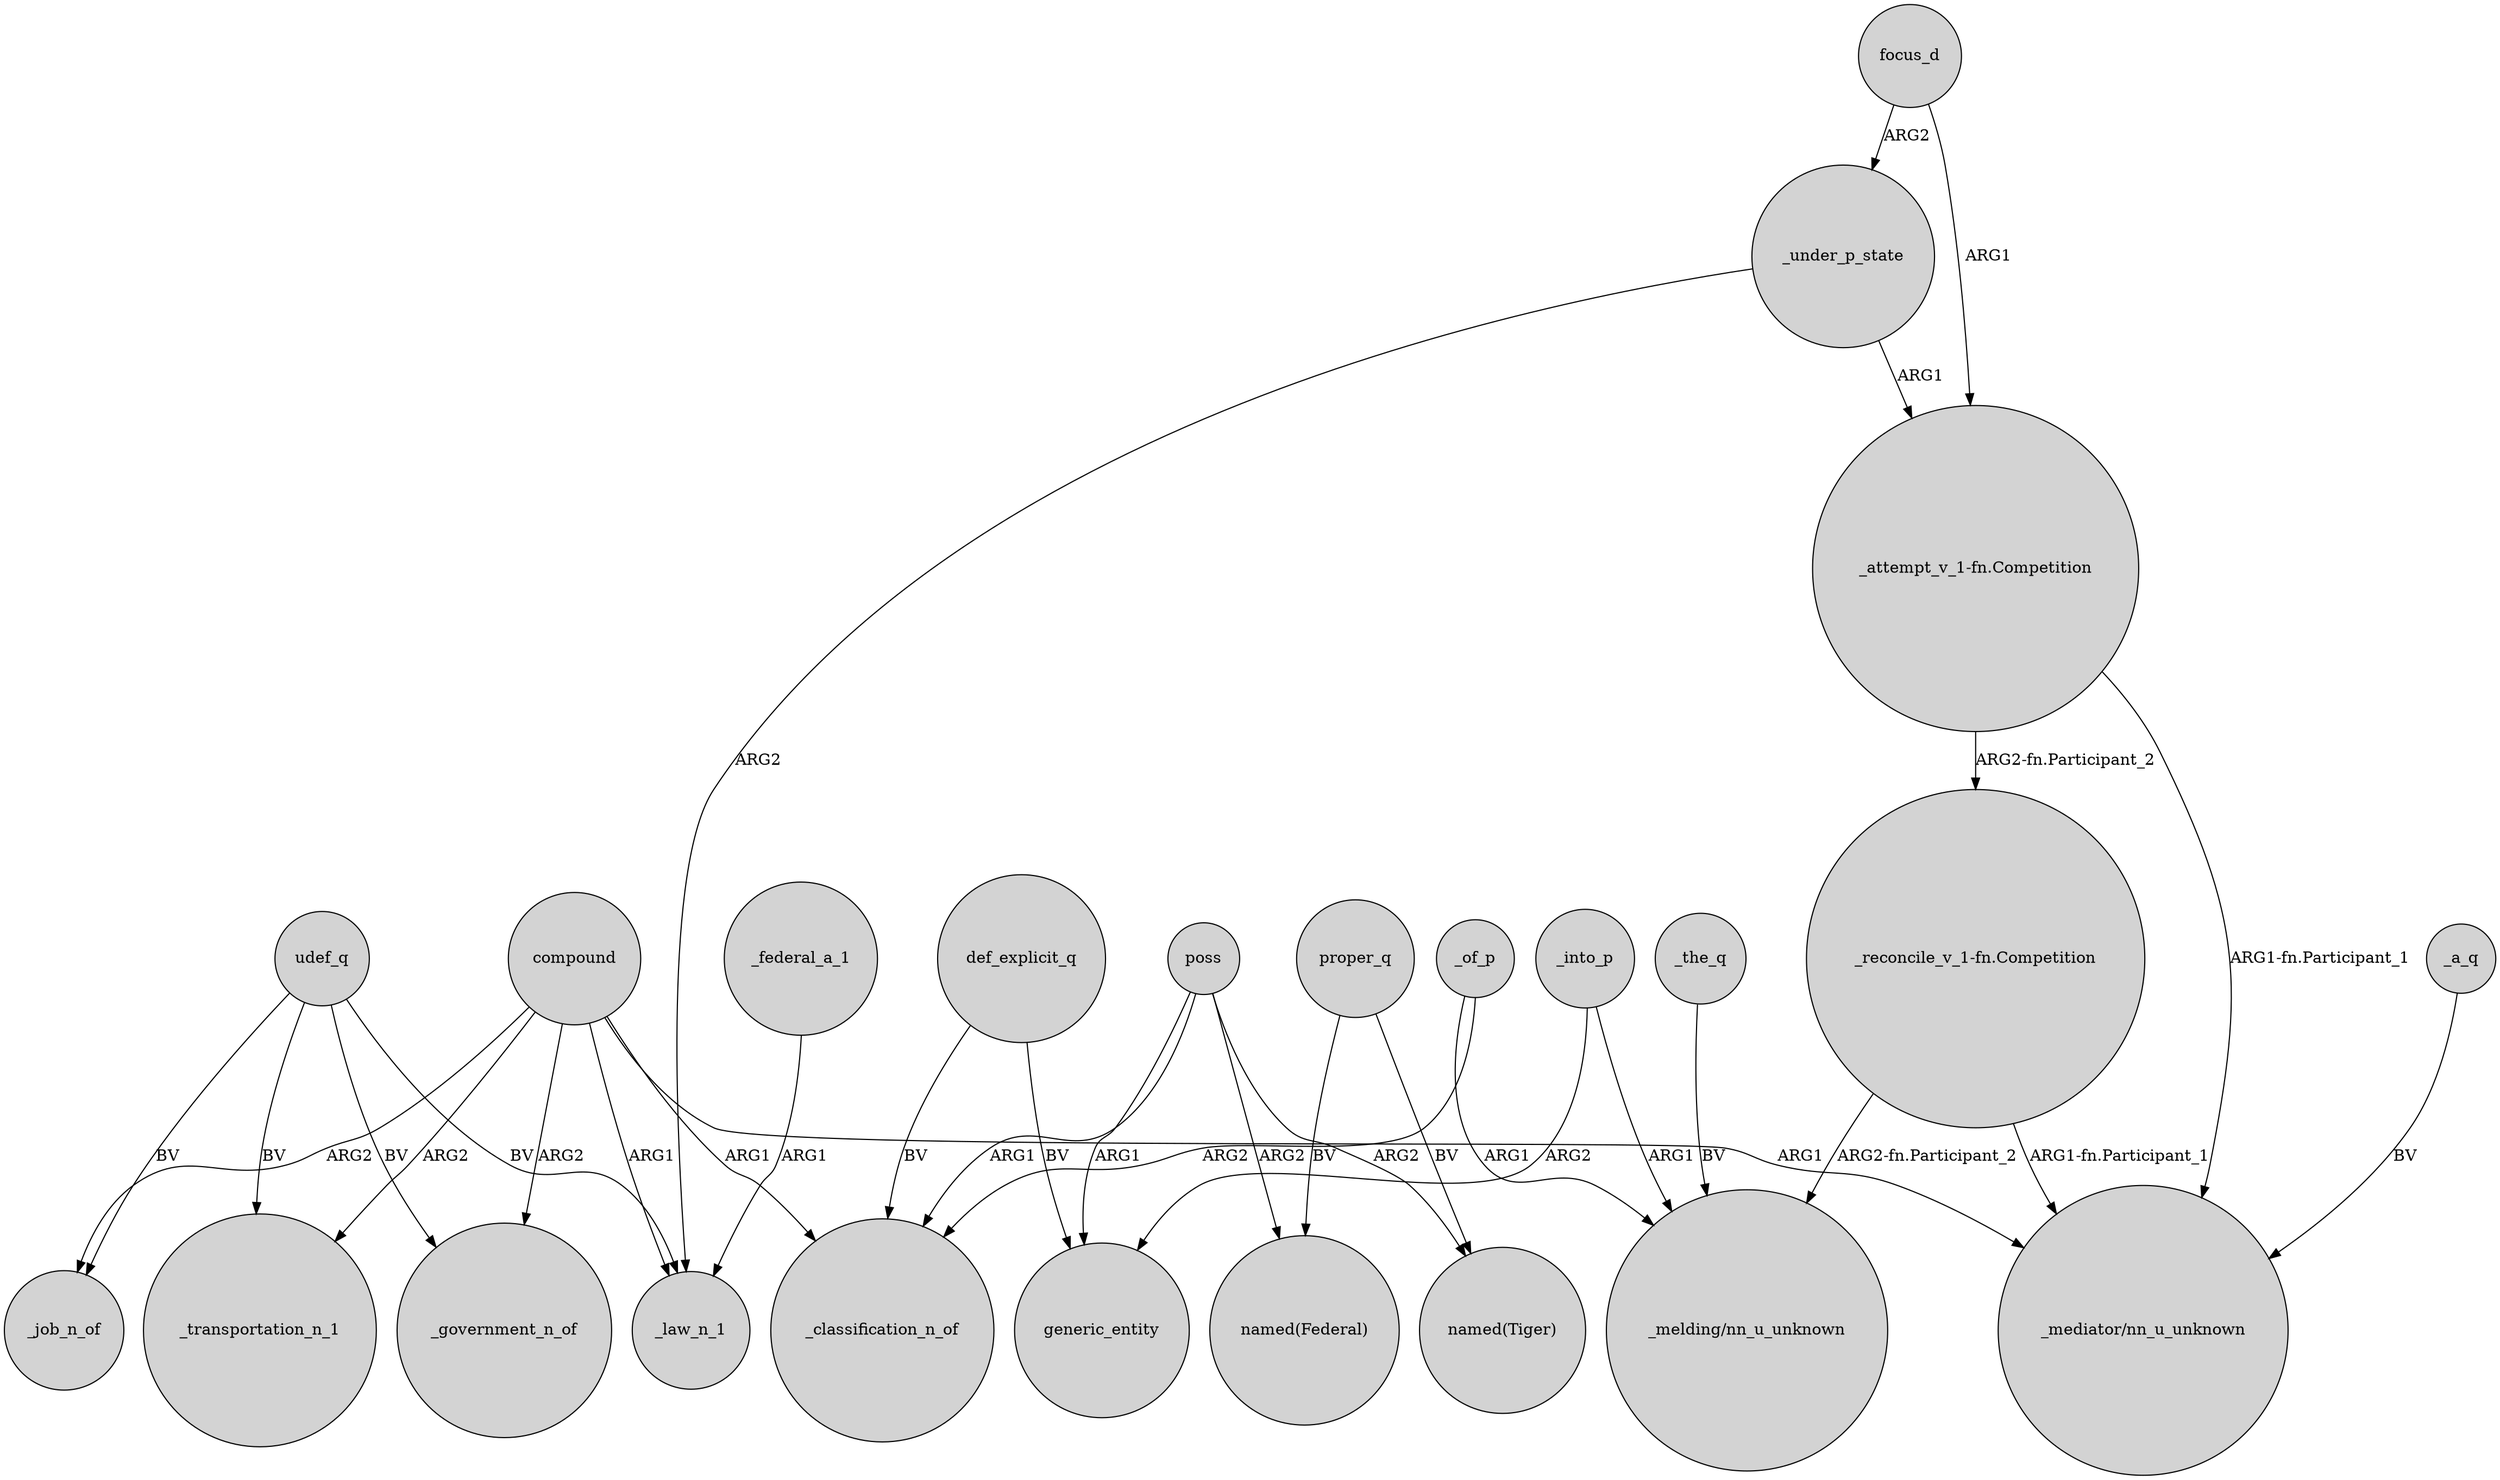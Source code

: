 digraph {
	node [shape=circle style=filled]
	udef_q -> _job_n_of [label=BV]
	"_attempt_v_1-fn.Competition" -> "_reconcile_v_1-fn.Competition" [label="ARG2-fn.Participant_2"]
	udef_q -> _transportation_n_1 [label=BV]
	poss -> _classification_n_of [label=ARG1]
	def_explicit_q -> generic_entity [label=BV]
	compound -> _government_n_of [label=ARG2]
	udef_q -> _government_n_of [label=BV]
	_of_p -> "_melding/nn_u_unknown" [label=ARG1]
	compound -> _job_n_of [label=ARG2]
	_a_q -> "_mediator/nn_u_unknown" [label=BV]
	_under_p_state -> "_attempt_v_1-fn.Competition" [label=ARG1]
	"_reconcile_v_1-fn.Competition" -> "_melding/nn_u_unknown" [label="ARG2-fn.Participant_2"]
	proper_q -> "named(Federal)" [label=BV]
	proper_q -> "named(Tiger)" [label=BV]
	poss -> generic_entity [label=ARG1]
	focus_d -> "_attempt_v_1-fn.Competition" [label=ARG1]
	"_attempt_v_1-fn.Competition" -> "_mediator/nn_u_unknown" [label="ARG1-fn.Participant_1"]
	"_reconcile_v_1-fn.Competition" -> "_mediator/nn_u_unknown" [label="ARG1-fn.Participant_1"]
	_the_q -> "_melding/nn_u_unknown" [label=BV]
	_into_p -> generic_entity [label=ARG2]
	poss -> "named(Federal)" [label=ARG2]
	def_explicit_q -> _classification_n_of [label=BV]
	poss -> "named(Tiger)" [label=ARG2]
	focus_d -> _under_p_state [label=ARG2]
	_under_p_state -> _law_n_1 [label=ARG2]
	compound -> _law_n_1 [label=ARG1]
	compound -> _transportation_n_1 [label=ARG2]
	_of_p -> _classification_n_of [label=ARG2]
	udef_q -> _law_n_1 [label=BV]
	_federal_a_1 -> _law_n_1 [label=ARG1]
	_into_p -> "_melding/nn_u_unknown" [label=ARG1]
	compound -> "_mediator/nn_u_unknown" [label=ARG1]
	compound -> _classification_n_of [label=ARG1]
}
